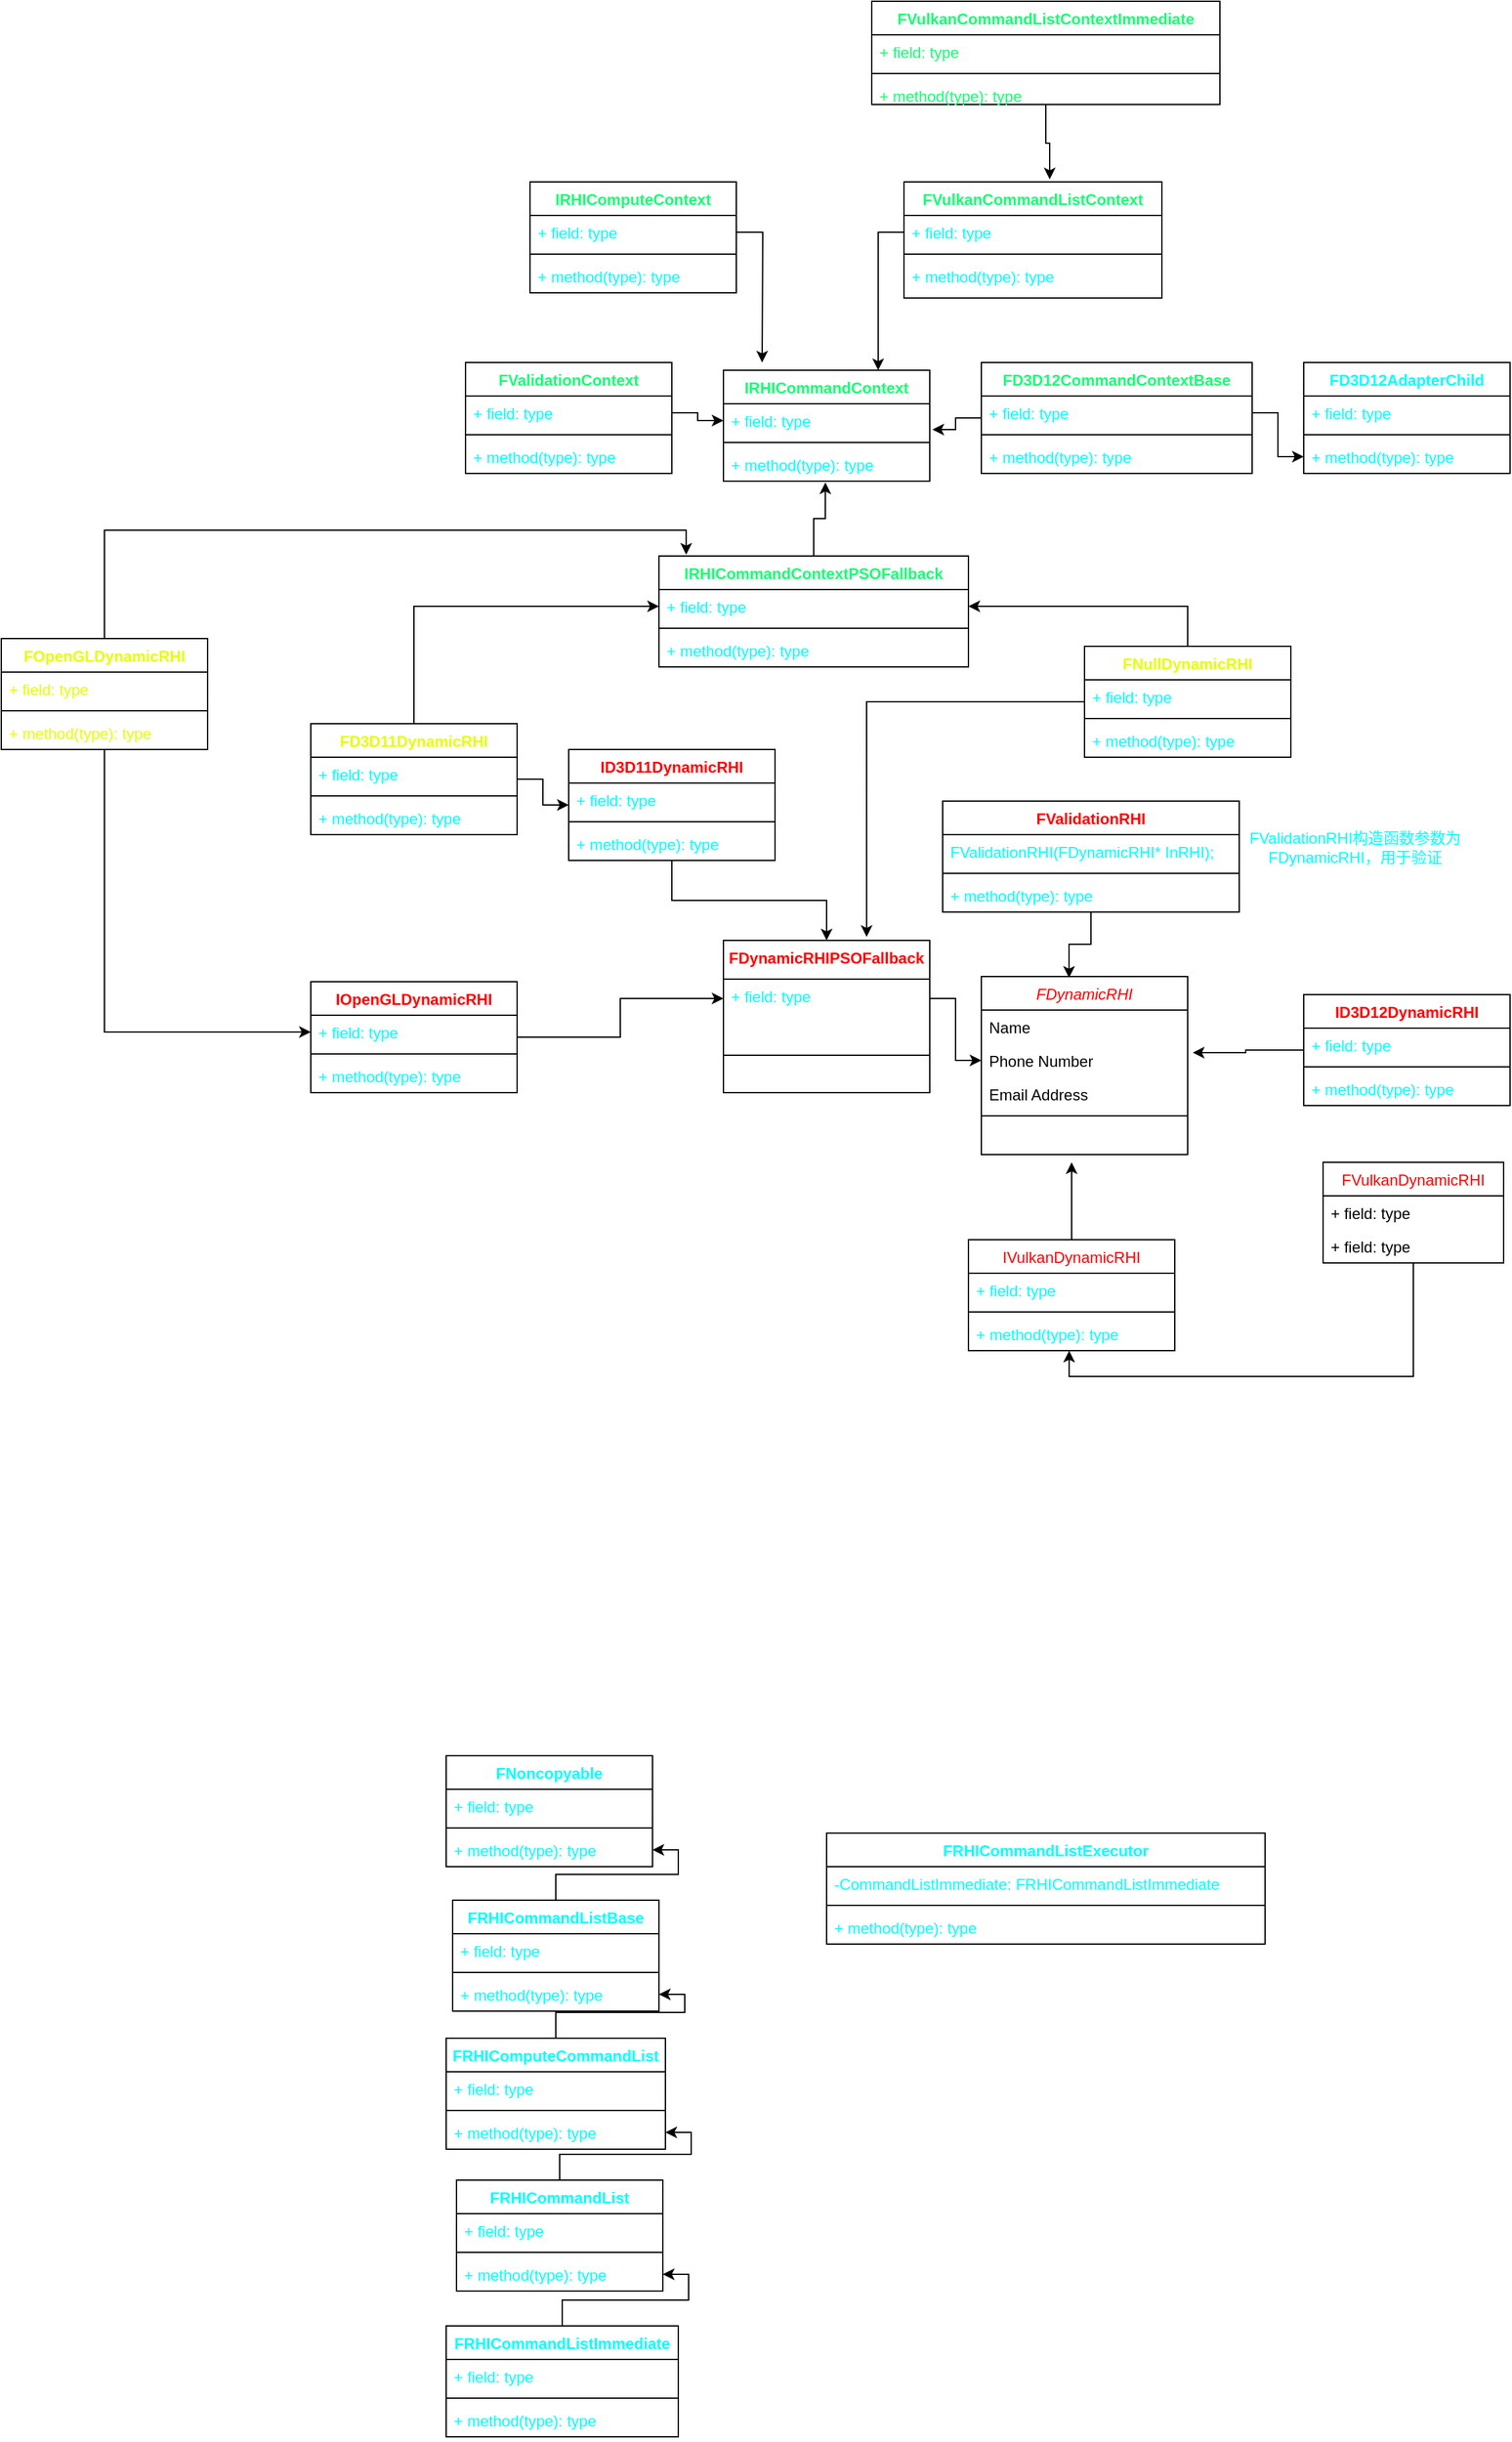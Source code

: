 <mxfile version="20.8.5" type="github">
  <diagram id="C5RBs43oDa-KdzZeNtuy" name="Page-1">
    <mxGraphModel dx="2449" dy="1891" grid="1" gridSize="10" guides="1" tooltips="1" connect="1" arrows="1" fold="1" page="0" pageScale="1" pageWidth="827" pageHeight="1169" math="0" shadow="0">
      <root>
        <mxCell id="WIyWlLk6GJQsqaUBKTNV-0" />
        <mxCell id="WIyWlLk6GJQsqaUBKTNV-1" parent="WIyWlLk6GJQsqaUBKTNV-0" />
        <mxCell id="zkfFHV4jXpPFQw0GAbJ--0" value="FDynamicRHI" style="swimlane;fontStyle=2;align=center;verticalAlign=top;childLayout=stackLayout;horizontal=1;startSize=26;horizontalStack=0;resizeParent=1;resizeLast=0;collapsible=1;marginBottom=0;rounded=0;shadow=0;strokeWidth=1;fontColor=#FF0000;" parent="WIyWlLk6GJQsqaUBKTNV-1" vertex="1">
          <mxGeometry x="500" y="16" width="160" height="138" as="geometry">
            <mxRectangle x="230" y="140" width="160" height="26" as="alternateBounds" />
          </mxGeometry>
        </mxCell>
        <mxCell id="zkfFHV4jXpPFQw0GAbJ--1" value="Name" style="text;align=left;verticalAlign=top;spacingLeft=4;spacingRight=4;overflow=hidden;rotatable=0;points=[[0,0.5],[1,0.5]];portConstraint=eastwest;" parent="zkfFHV4jXpPFQw0GAbJ--0" vertex="1">
          <mxGeometry y="26" width="160" height="26" as="geometry" />
        </mxCell>
        <mxCell id="zkfFHV4jXpPFQw0GAbJ--2" value="Phone Number" style="text;align=left;verticalAlign=top;spacingLeft=4;spacingRight=4;overflow=hidden;rotatable=0;points=[[0,0.5],[1,0.5]];portConstraint=eastwest;rounded=0;shadow=0;html=0;" parent="zkfFHV4jXpPFQw0GAbJ--0" vertex="1">
          <mxGeometry y="52" width="160" height="26" as="geometry" />
        </mxCell>
        <mxCell id="zkfFHV4jXpPFQw0GAbJ--3" value="Email Address" style="text;align=left;verticalAlign=top;spacingLeft=4;spacingRight=4;overflow=hidden;rotatable=0;points=[[0,0.5],[1,0.5]];portConstraint=eastwest;rounded=0;shadow=0;html=0;" parent="zkfFHV4jXpPFQw0GAbJ--0" vertex="1">
          <mxGeometry y="78" width="160" height="26" as="geometry" />
        </mxCell>
        <mxCell id="zkfFHV4jXpPFQw0GAbJ--4" value="" style="line;html=1;strokeWidth=1;align=left;verticalAlign=middle;spacingTop=-1;spacingLeft=3;spacingRight=3;rotatable=0;labelPosition=right;points=[];portConstraint=eastwest;" parent="zkfFHV4jXpPFQw0GAbJ--0" vertex="1">
          <mxGeometry y="104" width="160" height="8" as="geometry" />
        </mxCell>
        <mxCell id="9G_x_tOFYHVMLtaE8qk1-9" style="edgeStyle=orthogonalEdgeStyle;rounded=0;orthogonalLoop=1;jettySize=auto;html=1;fontColor=#00FFFF;" parent="WIyWlLk6GJQsqaUBKTNV-1" source="9G_x_tOFYHVMLtaE8qk1-5" edge="1">
          <mxGeometry relative="1" as="geometry">
            <mxPoint x="570" y="160" as="targetPoint" />
          </mxGeometry>
        </mxCell>
        <mxCell id="9G_x_tOFYHVMLtaE8qk1-5" value="IVulkanDynamicRHI" style="swimlane;fontStyle=0;align=center;verticalAlign=top;childLayout=stackLayout;horizontal=1;startSize=26;horizontalStack=0;resizeParent=1;resizeParentMax=0;resizeLast=0;collapsible=1;marginBottom=0;fontColor=#FF0000;" parent="WIyWlLk6GJQsqaUBKTNV-1" vertex="1">
          <mxGeometry x="490" y="220" width="160" height="86" as="geometry" />
        </mxCell>
        <mxCell id="9G_x_tOFYHVMLtaE8qk1-6" value="+ field: type" style="text;strokeColor=none;fillColor=none;align=left;verticalAlign=top;spacingLeft=4;spacingRight=4;overflow=hidden;rotatable=0;points=[[0,0.5],[1,0.5]];portConstraint=eastwest;fontColor=#00FFFF;" parent="9G_x_tOFYHVMLtaE8qk1-5" vertex="1">
          <mxGeometry y="26" width="160" height="26" as="geometry" />
        </mxCell>
        <mxCell id="9G_x_tOFYHVMLtaE8qk1-7" value="" style="line;strokeWidth=1;fillColor=none;align=left;verticalAlign=middle;spacingTop=-1;spacingLeft=3;spacingRight=3;rotatable=0;labelPosition=right;points=[];portConstraint=eastwest;strokeColor=inherit;fontColor=#00FFFF;" parent="9G_x_tOFYHVMLtaE8qk1-5" vertex="1">
          <mxGeometry y="52" width="160" height="8" as="geometry" />
        </mxCell>
        <mxCell id="9G_x_tOFYHVMLtaE8qk1-8" value="+ method(type): type" style="text;strokeColor=none;fillColor=none;align=left;verticalAlign=top;spacingLeft=4;spacingRight=4;overflow=hidden;rotatable=0;points=[[0,0.5],[1,0.5]];portConstraint=eastwest;fontColor=#00FFFF;" parent="9G_x_tOFYHVMLtaE8qk1-5" vertex="1">
          <mxGeometry y="60" width="160" height="26" as="geometry" />
        </mxCell>
        <mxCell id="ct4GilfMrJWq7pkuff7d-33" style="edgeStyle=orthogonalEdgeStyle;rounded=0;orthogonalLoop=1;jettySize=auto;html=1;entryX=1.025;entryY=0.269;entryDx=0;entryDy=0;entryPerimeter=0;fontColor=#00FFFF;" edge="1" parent="WIyWlLk6GJQsqaUBKTNV-1" source="9G_x_tOFYHVMLtaE8qk1-10" target="zkfFHV4jXpPFQw0GAbJ--2">
          <mxGeometry relative="1" as="geometry" />
        </mxCell>
        <mxCell id="9G_x_tOFYHVMLtaE8qk1-10" value="ID3D12DynamicRHI" style="swimlane;fontStyle=1;align=center;verticalAlign=top;childLayout=stackLayout;horizontal=1;startSize=26;horizontalStack=0;resizeParent=1;resizeParentMax=0;resizeLast=0;collapsible=1;marginBottom=0;fontColor=#FF0000;" parent="WIyWlLk6GJQsqaUBKTNV-1" vertex="1">
          <mxGeometry x="750" y="30" width="160" height="86" as="geometry" />
        </mxCell>
        <mxCell id="9G_x_tOFYHVMLtaE8qk1-11" value="+ field: type" style="text;strokeColor=none;fillColor=none;align=left;verticalAlign=top;spacingLeft=4;spacingRight=4;overflow=hidden;rotatable=0;points=[[0,0.5],[1,0.5]];portConstraint=eastwest;fontColor=#00FFFF;" parent="9G_x_tOFYHVMLtaE8qk1-10" vertex="1">
          <mxGeometry y="26" width="160" height="26" as="geometry" />
        </mxCell>
        <mxCell id="9G_x_tOFYHVMLtaE8qk1-12" value="" style="line;strokeWidth=1;fillColor=none;align=left;verticalAlign=middle;spacingTop=-1;spacingLeft=3;spacingRight=3;rotatable=0;labelPosition=right;points=[];portConstraint=eastwest;strokeColor=inherit;fontColor=#00FFFF;" parent="9G_x_tOFYHVMLtaE8qk1-10" vertex="1">
          <mxGeometry y="52" width="160" height="8" as="geometry" />
        </mxCell>
        <mxCell id="9G_x_tOFYHVMLtaE8qk1-13" value="+ method(type): type" style="text;strokeColor=none;fillColor=none;align=left;verticalAlign=top;spacingLeft=4;spacingRight=4;overflow=hidden;rotatable=0;points=[[0,0.5],[1,0.5]];portConstraint=eastwest;fontColor=#00FFFF;" parent="9G_x_tOFYHVMLtaE8qk1-10" vertex="1">
          <mxGeometry y="60" width="160" height="26" as="geometry" />
        </mxCell>
        <mxCell id="ct4GilfMrJWq7pkuff7d-32" style="edgeStyle=orthogonalEdgeStyle;rounded=0;orthogonalLoop=1;jettySize=auto;html=1;entryX=0.425;entryY=0.007;entryDx=0;entryDy=0;entryPerimeter=0;fontColor=#00FFFF;" edge="1" parent="WIyWlLk6GJQsqaUBKTNV-1" source="9G_x_tOFYHVMLtaE8qk1-15" target="zkfFHV4jXpPFQw0GAbJ--0">
          <mxGeometry relative="1" as="geometry" />
        </mxCell>
        <mxCell id="9G_x_tOFYHVMLtaE8qk1-15" value="FValidationRHI" style="swimlane;fontStyle=1;align=center;verticalAlign=top;childLayout=stackLayout;horizontal=1;startSize=26;horizontalStack=0;resizeParent=1;resizeParentMax=0;resizeLast=0;collapsible=1;marginBottom=0;fontColor=#FF0000;" parent="WIyWlLk6GJQsqaUBKTNV-1" vertex="1">
          <mxGeometry x="470" y="-120" width="230" height="86" as="geometry" />
        </mxCell>
        <mxCell id="9G_x_tOFYHVMLtaE8qk1-16" value="FValidationRHI(FDynamicRHI* InRHI);" style="text;strokeColor=none;fillColor=none;align=left;verticalAlign=top;spacingLeft=4;spacingRight=4;overflow=hidden;rotatable=0;points=[[0,0.5],[1,0.5]];portConstraint=eastwest;fontColor=#00FFFF;" parent="9G_x_tOFYHVMLtaE8qk1-15" vertex="1">
          <mxGeometry y="26" width="230" height="26" as="geometry" />
        </mxCell>
        <mxCell id="9G_x_tOFYHVMLtaE8qk1-17" value="" style="line;strokeWidth=1;fillColor=none;align=left;verticalAlign=middle;spacingTop=-1;spacingLeft=3;spacingRight=3;rotatable=0;labelPosition=right;points=[];portConstraint=eastwest;strokeColor=inherit;fontColor=#00FFFF;" parent="9G_x_tOFYHVMLtaE8qk1-15" vertex="1">
          <mxGeometry y="52" width="230" height="8" as="geometry" />
        </mxCell>
        <mxCell id="9G_x_tOFYHVMLtaE8qk1-18" value="+ method(type): type" style="text;strokeColor=none;fillColor=none;align=left;verticalAlign=top;spacingLeft=4;spacingRight=4;overflow=hidden;rotatable=0;points=[[0,0.5],[1,0.5]];portConstraint=eastwest;fontColor=#00FFFF;" parent="9G_x_tOFYHVMLtaE8qk1-15" vertex="1">
          <mxGeometry y="60" width="230" height="26" as="geometry" />
        </mxCell>
        <mxCell id="9G_x_tOFYHVMLtaE8qk1-21" value="FDynamicRHIPSOFallback&#xa;" style="swimlane;fontStyle=1;align=center;verticalAlign=top;childLayout=stackLayout;horizontal=1;startSize=30;horizontalStack=0;resizeParent=1;resizeParentMax=0;resizeLast=0;collapsible=1;marginBottom=0;fontColor=#FF0000;" parent="WIyWlLk6GJQsqaUBKTNV-1" vertex="1">
          <mxGeometry x="300" y="-12" width="160" height="118" as="geometry" />
        </mxCell>
        <mxCell id="9G_x_tOFYHVMLtaE8qk1-22" value="+ field: type" style="text;strokeColor=none;fillColor=none;align=left;verticalAlign=top;spacingLeft=4;spacingRight=4;overflow=hidden;rotatable=0;points=[[0,0.5],[1,0.5]];portConstraint=eastwest;fontColor=#00FFFF;" parent="9G_x_tOFYHVMLtaE8qk1-21" vertex="1">
          <mxGeometry y="30" width="160" height="30" as="geometry" />
        </mxCell>
        <mxCell id="9G_x_tOFYHVMLtaE8qk1-23" value="" style="line;strokeWidth=1;fillColor=none;align=left;verticalAlign=middle;spacingTop=-1;spacingLeft=3;spacingRight=3;rotatable=0;labelPosition=right;points=[];portConstraint=eastwest;strokeColor=inherit;fontColor=#00FFFF;" parent="9G_x_tOFYHVMLtaE8qk1-21" vertex="1">
          <mxGeometry y="60" width="160" height="58" as="geometry" />
        </mxCell>
        <mxCell id="ct4GilfMrJWq7pkuff7d-14" style="edgeStyle=orthogonalEdgeStyle;rounded=0;orthogonalLoop=1;jettySize=auto;html=1;entryX=0.488;entryY=1;entryDx=0;entryDy=0;entryPerimeter=0;fontColor=#00FFFF;" edge="1" parent="WIyWlLk6GJQsqaUBKTNV-1" source="ct4GilfMrJWq7pkuff7d-1" target="9G_x_tOFYHVMLtaE8qk1-8">
          <mxGeometry relative="1" as="geometry" />
        </mxCell>
        <mxCell id="ct4GilfMrJWq7pkuff7d-1" value="FVulkanDynamicRHI" style="swimlane;fontStyle=0;childLayout=stackLayout;horizontal=1;startSize=26;fillColor=none;horizontalStack=0;resizeParent=1;resizeParentMax=0;resizeLast=0;collapsible=1;marginBottom=0;fontColor=#FF0000;" vertex="1" parent="WIyWlLk6GJQsqaUBKTNV-1">
          <mxGeometry x="765" y="160" width="140" height="78" as="geometry" />
        </mxCell>
        <mxCell id="ct4GilfMrJWq7pkuff7d-2" value="+ field: type" style="text;strokeColor=none;fillColor=none;align=left;verticalAlign=top;spacingLeft=4;spacingRight=4;overflow=hidden;rotatable=0;points=[[0,0.5],[1,0.5]];portConstraint=eastwest;" vertex="1" parent="ct4GilfMrJWq7pkuff7d-1">
          <mxGeometry y="26" width="140" height="26" as="geometry" />
        </mxCell>
        <mxCell id="ct4GilfMrJWq7pkuff7d-4" value="+ field: type" style="text;strokeColor=none;fillColor=none;align=left;verticalAlign=top;spacingLeft=4;spacingRight=4;overflow=hidden;rotatable=0;points=[[0,0.5],[1,0.5]];portConstraint=eastwest;" vertex="1" parent="ct4GilfMrJWq7pkuff7d-1">
          <mxGeometry y="52" width="140" height="26" as="geometry" />
        </mxCell>
        <mxCell id="ct4GilfMrJWq7pkuff7d-19" style="edgeStyle=orthogonalEdgeStyle;rounded=0;orthogonalLoop=1;jettySize=auto;html=1;fontColor=#00FFFF;entryX=0;entryY=0.5;entryDx=0;entryDy=0;" edge="1" parent="WIyWlLk6GJQsqaUBKTNV-1" source="ct4GilfMrJWq7pkuff7d-15" target="9G_x_tOFYHVMLtaE8qk1-22">
          <mxGeometry relative="1" as="geometry" />
        </mxCell>
        <mxCell id="ct4GilfMrJWq7pkuff7d-15" value="IOpenGLDynamicRHI" style="swimlane;fontStyle=1;align=center;verticalAlign=top;childLayout=stackLayout;horizontal=1;startSize=26;horizontalStack=0;resizeParent=1;resizeParentMax=0;resizeLast=0;collapsible=1;marginBottom=0;fontColor=#FF0000;" vertex="1" parent="WIyWlLk6GJQsqaUBKTNV-1">
          <mxGeometry x="-20" y="20" width="160" height="86" as="geometry" />
        </mxCell>
        <mxCell id="ct4GilfMrJWq7pkuff7d-16" value="+ field: type" style="text;strokeColor=none;fillColor=none;align=left;verticalAlign=top;spacingLeft=4;spacingRight=4;overflow=hidden;rotatable=0;points=[[0,0.5],[1,0.5]];portConstraint=eastwest;fontColor=#00FFFF;" vertex="1" parent="ct4GilfMrJWq7pkuff7d-15">
          <mxGeometry y="26" width="160" height="26" as="geometry" />
        </mxCell>
        <mxCell id="ct4GilfMrJWq7pkuff7d-17" value="" style="line;strokeWidth=1;fillColor=none;align=left;verticalAlign=middle;spacingTop=-1;spacingLeft=3;spacingRight=3;rotatable=0;labelPosition=right;points=[];portConstraint=eastwest;strokeColor=inherit;fontColor=#00FFFF;" vertex="1" parent="ct4GilfMrJWq7pkuff7d-15">
          <mxGeometry y="52" width="160" height="8" as="geometry" />
        </mxCell>
        <mxCell id="ct4GilfMrJWq7pkuff7d-18" value="+ method(type): type" style="text;strokeColor=none;fillColor=none;align=left;verticalAlign=top;spacingLeft=4;spacingRight=4;overflow=hidden;rotatable=0;points=[[0,0.5],[1,0.5]];portConstraint=eastwest;fontColor=#00FFFF;" vertex="1" parent="ct4GilfMrJWq7pkuff7d-15">
          <mxGeometry y="60" width="160" height="26" as="geometry" />
        </mxCell>
        <mxCell id="ct4GilfMrJWq7pkuff7d-20" style="edgeStyle=orthogonalEdgeStyle;rounded=0;orthogonalLoop=1;jettySize=auto;html=1;entryX=0;entryY=0.5;entryDx=0;entryDy=0;fontColor=#00FFFF;" edge="1" parent="WIyWlLk6GJQsqaUBKTNV-1" source="9G_x_tOFYHVMLtaE8qk1-22" target="zkfFHV4jXpPFQw0GAbJ--2">
          <mxGeometry relative="1" as="geometry" />
        </mxCell>
        <mxCell id="ct4GilfMrJWq7pkuff7d-25" style="edgeStyle=orthogonalEdgeStyle;rounded=0;orthogonalLoop=1;jettySize=auto;html=1;entryX=0.5;entryY=0;entryDx=0;entryDy=0;fontColor=#00FFFF;" edge="1" parent="WIyWlLk6GJQsqaUBKTNV-1" source="ct4GilfMrJWq7pkuff7d-21" target="9G_x_tOFYHVMLtaE8qk1-21">
          <mxGeometry relative="1" as="geometry" />
        </mxCell>
        <mxCell id="ct4GilfMrJWq7pkuff7d-21" value="ID3D11DynamicRHI" style="swimlane;fontStyle=1;align=center;verticalAlign=top;childLayout=stackLayout;horizontal=1;startSize=26;horizontalStack=0;resizeParent=1;resizeParentMax=0;resizeLast=0;collapsible=1;marginBottom=0;fontColor=#FF0000;" vertex="1" parent="WIyWlLk6GJQsqaUBKTNV-1">
          <mxGeometry x="180" y="-160" width="160" height="86" as="geometry" />
        </mxCell>
        <mxCell id="ct4GilfMrJWq7pkuff7d-22" value="+ field: type" style="text;strokeColor=none;fillColor=none;align=left;verticalAlign=top;spacingLeft=4;spacingRight=4;overflow=hidden;rotatable=0;points=[[0,0.5],[1,0.5]];portConstraint=eastwest;fontColor=#00FFFF;" vertex="1" parent="ct4GilfMrJWq7pkuff7d-21">
          <mxGeometry y="26" width="160" height="26" as="geometry" />
        </mxCell>
        <mxCell id="ct4GilfMrJWq7pkuff7d-23" value="" style="line;strokeWidth=1;fillColor=none;align=left;verticalAlign=middle;spacingTop=-1;spacingLeft=3;spacingRight=3;rotatable=0;labelPosition=right;points=[];portConstraint=eastwest;strokeColor=inherit;fontColor=#00FFFF;" vertex="1" parent="ct4GilfMrJWq7pkuff7d-21">
          <mxGeometry y="52" width="160" height="8" as="geometry" />
        </mxCell>
        <mxCell id="ct4GilfMrJWq7pkuff7d-24" value="+ method(type): type" style="text;strokeColor=none;fillColor=none;align=left;verticalAlign=top;spacingLeft=4;spacingRight=4;overflow=hidden;rotatable=0;points=[[0,0.5],[1,0.5]];portConstraint=eastwest;fontColor=#00FFFF;" vertex="1" parent="ct4GilfMrJWq7pkuff7d-21">
          <mxGeometry y="60" width="160" height="26" as="geometry" />
        </mxCell>
        <mxCell id="ct4GilfMrJWq7pkuff7d-27" value="FValidationRHI构造函数参数为FDynamicRHI，用于验证" style="text;html=1;strokeColor=none;fillColor=none;align=center;verticalAlign=middle;whiteSpace=wrap;rounded=0;fontColor=#00FFFF;" vertex="1" parent="WIyWlLk6GJQsqaUBKTNV-1">
          <mxGeometry x="690" y="-134" width="200" height="100" as="geometry" />
        </mxCell>
        <mxCell id="ct4GilfMrJWq7pkuff7d-28" value="FRHICommandListExecutor" style="swimlane;fontStyle=1;align=center;verticalAlign=top;childLayout=stackLayout;horizontal=1;startSize=26;horizontalStack=0;resizeParent=1;resizeParentMax=0;resizeLast=0;collapsible=1;marginBottom=0;fontColor=#00FFFF;" vertex="1" parent="WIyWlLk6GJQsqaUBKTNV-1">
          <mxGeometry x="380" y="680" width="340" height="86" as="geometry" />
        </mxCell>
        <mxCell id="ct4GilfMrJWq7pkuff7d-29" value="-CommandListImmediate: FRHICommandListImmediate" style="text;strokeColor=none;fillColor=none;align=left;verticalAlign=top;spacingLeft=4;spacingRight=4;overflow=hidden;rotatable=0;points=[[0,0.5],[1,0.5]];portConstraint=eastwest;fontColor=#00FFFF;" vertex="1" parent="ct4GilfMrJWq7pkuff7d-28">
          <mxGeometry y="26" width="340" height="26" as="geometry" />
        </mxCell>
        <mxCell id="ct4GilfMrJWq7pkuff7d-30" value="" style="line;strokeWidth=1;fillColor=none;align=left;verticalAlign=middle;spacingTop=-1;spacingLeft=3;spacingRight=3;rotatable=0;labelPosition=right;points=[];portConstraint=eastwest;strokeColor=inherit;fontColor=#00FFFF;" vertex="1" parent="ct4GilfMrJWq7pkuff7d-28">
          <mxGeometry y="52" width="340" height="8" as="geometry" />
        </mxCell>
        <mxCell id="ct4GilfMrJWq7pkuff7d-31" value="+ method(type): type" style="text;strokeColor=none;fillColor=none;align=left;verticalAlign=top;spacingLeft=4;spacingRight=4;overflow=hidden;rotatable=0;points=[[0,0.5],[1,0.5]];portConstraint=eastwest;fontColor=#00FFFF;" vertex="1" parent="ct4GilfMrJWq7pkuff7d-28">
          <mxGeometry y="60" width="340" height="26" as="geometry" />
        </mxCell>
        <mxCell id="ct4GilfMrJWq7pkuff7d-163" value="" style="edgeStyle=orthogonalEdgeStyle;rounded=0;orthogonalLoop=1;jettySize=auto;html=1;fontColor=#FF0000;" edge="1" parent="WIyWlLk6GJQsqaUBKTNV-1" source="ct4GilfMrJWq7pkuff7d-34" target="ct4GilfMrJWq7pkuff7d-41">
          <mxGeometry relative="1" as="geometry" />
        </mxCell>
        <mxCell id="ct4GilfMrJWq7pkuff7d-34" value="FRHICommandListImmediate" style="swimlane;fontStyle=1;align=center;verticalAlign=top;childLayout=stackLayout;horizontal=1;startSize=26;horizontalStack=0;resizeParent=1;resizeParentMax=0;resizeLast=0;collapsible=1;marginBottom=0;fontColor=#00FFFF;" vertex="1" parent="WIyWlLk6GJQsqaUBKTNV-1">
          <mxGeometry x="85" y="1062" width="180" height="86" as="geometry" />
        </mxCell>
        <mxCell id="ct4GilfMrJWq7pkuff7d-35" value="+ field: type" style="text;strokeColor=none;fillColor=none;align=left;verticalAlign=top;spacingLeft=4;spacingRight=4;overflow=hidden;rotatable=0;points=[[0,0.5],[1,0.5]];portConstraint=eastwest;fontColor=#00FFFF;" vertex="1" parent="ct4GilfMrJWq7pkuff7d-34">
          <mxGeometry y="26" width="180" height="26" as="geometry" />
        </mxCell>
        <mxCell id="ct4GilfMrJWq7pkuff7d-36" value="" style="line;strokeWidth=1;fillColor=none;align=left;verticalAlign=middle;spacingTop=-1;spacingLeft=3;spacingRight=3;rotatable=0;labelPosition=right;points=[];portConstraint=eastwest;strokeColor=inherit;fontColor=#00FFFF;" vertex="1" parent="ct4GilfMrJWq7pkuff7d-34">
          <mxGeometry y="52" width="180" height="8" as="geometry" />
        </mxCell>
        <mxCell id="ct4GilfMrJWq7pkuff7d-37" value="+ method(type): type" style="text;strokeColor=none;fillColor=none;align=left;verticalAlign=top;spacingLeft=4;spacingRight=4;overflow=hidden;rotatable=0;points=[[0,0.5],[1,0.5]];portConstraint=eastwest;fontColor=#00FFFF;" vertex="1" parent="ct4GilfMrJWq7pkuff7d-34">
          <mxGeometry y="60" width="180" height="26" as="geometry" />
        </mxCell>
        <mxCell id="ct4GilfMrJWq7pkuff7d-159" value="" style="edgeStyle=orthogonalEdgeStyle;rounded=0;orthogonalLoop=1;jettySize=auto;html=1;fontColor=#FF0000;" edge="1" parent="WIyWlLk6GJQsqaUBKTNV-1" source="ct4GilfMrJWq7pkuff7d-38" target="ct4GilfMrJWq7pkuff7d-45">
          <mxGeometry relative="1" as="geometry" />
        </mxCell>
        <mxCell id="ct4GilfMrJWq7pkuff7d-38" value="FRHICommandList" style="swimlane;fontStyle=1;align=center;verticalAlign=top;childLayout=stackLayout;horizontal=1;startSize=26;horizontalStack=0;resizeParent=1;resizeParentMax=0;resizeLast=0;collapsible=1;marginBottom=0;fontColor=#00FFFF;" vertex="1" parent="WIyWlLk6GJQsqaUBKTNV-1">
          <mxGeometry x="93" y="949" width="160" height="86" as="geometry" />
        </mxCell>
        <mxCell id="ct4GilfMrJWq7pkuff7d-39" value="+ field: type" style="text;strokeColor=none;fillColor=none;align=left;verticalAlign=top;spacingLeft=4;spacingRight=4;overflow=hidden;rotatable=0;points=[[0,0.5],[1,0.5]];portConstraint=eastwest;fontColor=#00FFFF;" vertex="1" parent="ct4GilfMrJWq7pkuff7d-38">
          <mxGeometry y="26" width="160" height="26" as="geometry" />
        </mxCell>
        <mxCell id="ct4GilfMrJWq7pkuff7d-40" value="" style="line;strokeWidth=1;fillColor=none;align=left;verticalAlign=middle;spacingTop=-1;spacingLeft=3;spacingRight=3;rotatable=0;labelPosition=right;points=[];portConstraint=eastwest;strokeColor=inherit;fontColor=#00FFFF;" vertex="1" parent="ct4GilfMrJWq7pkuff7d-38">
          <mxGeometry y="52" width="160" height="8" as="geometry" />
        </mxCell>
        <mxCell id="ct4GilfMrJWq7pkuff7d-41" value="+ method(type): type" style="text;strokeColor=none;fillColor=none;align=left;verticalAlign=top;spacingLeft=4;spacingRight=4;overflow=hidden;rotatable=0;points=[[0,0.5],[1,0.5]];portConstraint=eastwest;fontColor=#00FFFF;" vertex="1" parent="ct4GilfMrJWq7pkuff7d-38">
          <mxGeometry y="60" width="160" height="26" as="geometry" />
        </mxCell>
        <mxCell id="ct4GilfMrJWq7pkuff7d-160" value="" style="edgeStyle=orthogonalEdgeStyle;rounded=0;orthogonalLoop=1;jettySize=auto;html=1;fontColor=#FF0000;" edge="1" parent="WIyWlLk6GJQsqaUBKTNV-1" source="ct4GilfMrJWq7pkuff7d-42" target="ct4GilfMrJWq7pkuff7d-49">
          <mxGeometry relative="1" as="geometry" />
        </mxCell>
        <mxCell id="ct4GilfMrJWq7pkuff7d-42" value="FRHIComputeCommandList" style="swimlane;fontStyle=1;align=center;verticalAlign=top;childLayout=stackLayout;horizontal=1;startSize=26;horizontalStack=0;resizeParent=1;resizeParentMax=0;resizeLast=0;collapsible=1;marginBottom=0;fontColor=#00FFFF;" vertex="1" parent="WIyWlLk6GJQsqaUBKTNV-1">
          <mxGeometry x="85" y="839" width="170" height="86" as="geometry" />
        </mxCell>
        <mxCell id="ct4GilfMrJWq7pkuff7d-43" value="+ field: type" style="text;strokeColor=none;fillColor=none;align=left;verticalAlign=top;spacingLeft=4;spacingRight=4;overflow=hidden;rotatable=0;points=[[0,0.5],[1,0.5]];portConstraint=eastwest;fontColor=#00FFFF;" vertex="1" parent="ct4GilfMrJWq7pkuff7d-42">
          <mxGeometry y="26" width="170" height="26" as="geometry" />
        </mxCell>
        <mxCell id="ct4GilfMrJWq7pkuff7d-44" value="" style="line;strokeWidth=1;fillColor=none;align=left;verticalAlign=middle;spacingTop=-1;spacingLeft=3;spacingRight=3;rotatable=0;labelPosition=right;points=[];portConstraint=eastwest;strokeColor=inherit;fontColor=#00FFFF;" vertex="1" parent="ct4GilfMrJWq7pkuff7d-42">
          <mxGeometry y="52" width="170" height="8" as="geometry" />
        </mxCell>
        <mxCell id="ct4GilfMrJWq7pkuff7d-45" value="+ method(type): type" style="text;strokeColor=none;fillColor=none;align=left;verticalAlign=top;spacingLeft=4;spacingRight=4;overflow=hidden;rotatable=0;points=[[0,0.5],[1,0.5]];portConstraint=eastwest;fontColor=#00FFFF;" vertex="1" parent="ct4GilfMrJWq7pkuff7d-42">
          <mxGeometry y="60" width="170" height="26" as="geometry" />
        </mxCell>
        <mxCell id="ct4GilfMrJWq7pkuff7d-161" value="" style="edgeStyle=orthogonalEdgeStyle;rounded=0;orthogonalLoop=1;jettySize=auto;html=1;fontColor=#FF0000;" edge="1" parent="WIyWlLk6GJQsqaUBKTNV-1" source="ct4GilfMrJWq7pkuff7d-46" target="ct4GilfMrJWq7pkuff7d-53">
          <mxGeometry relative="1" as="geometry" />
        </mxCell>
        <mxCell id="ct4GilfMrJWq7pkuff7d-46" value="FRHICommandListBase" style="swimlane;fontStyle=1;align=center;verticalAlign=top;childLayout=stackLayout;horizontal=1;startSize=26;horizontalStack=0;resizeParent=1;resizeParentMax=0;resizeLast=0;collapsible=1;marginBottom=0;fontColor=#00FFFF;" vertex="1" parent="WIyWlLk6GJQsqaUBKTNV-1">
          <mxGeometry x="90" y="732" width="160" height="86" as="geometry" />
        </mxCell>
        <mxCell id="ct4GilfMrJWq7pkuff7d-47" value="+ field: type" style="text;strokeColor=none;fillColor=none;align=left;verticalAlign=top;spacingLeft=4;spacingRight=4;overflow=hidden;rotatable=0;points=[[0,0.5],[1,0.5]];portConstraint=eastwest;fontColor=#00FFFF;" vertex="1" parent="ct4GilfMrJWq7pkuff7d-46">
          <mxGeometry y="26" width="160" height="26" as="geometry" />
        </mxCell>
        <mxCell id="ct4GilfMrJWq7pkuff7d-48" value="" style="line;strokeWidth=1;fillColor=none;align=left;verticalAlign=middle;spacingTop=-1;spacingLeft=3;spacingRight=3;rotatable=0;labelPosition=right;points=[];portConstraint=eastwest;strokeColor=inherit;fontColor=#00FFFF;" vertex="1" parent="ct4GilfMrJWq7pkuff7d-46">
          <mxGeometry y="52" width="160" height="8" as="geometry" />
        </mxCell>
        <mxCell id="ct4GilfMrJWq7pkuff7d-49" value="+ method(type): type" style="text;strokeColor=none;fillColor=none;align=left;verticalAlign=top;spacingLeft=4;spacingRight=4;overflow=hidden;rotatable=0;points=[[0,0.5],[1,0.5]];portConstraint=eastwest;fontColor=#00FFFF;" vertex="1" parent="ct4GilfMrJWq7pkuff7d-46">
          <mxGeometry y="60" width="160" height="26" as="geometry" />
        </mxCell>
        <mxCell id="ct4GilfMrJWq7pkuff7d-50" value="FNoncopyable" style="swimlane;fontStyle=1;align=center;verticalAlign=top;childLayout=stackLayout;horizontal=1;startSize=26;horizontalStack=0;resizeParent=1;resizeParentMax=0;resizeLast=0;collapsible=1;marginBottom=0;fontColor=#00FFFF;" vertex="1" parent="WIyWlLk6GJQsqaUBKTNV-1">
          <mxGeometry x="85" y="620" width="160" height="86" as="geometry" />
        </mxCell>
        <mxCell id="ct4GilfMrJWq7pkuff7d-51" value="+ field: type" style="text;strokeColor=none;fillColor=none;align=left;verticalAlign=top;spacingLeft=4;spacingRight=4;overflow=hidden;rotatable=0;points=[[0,0.5],[1,0.5]];portConstraint=eastwest;fontColor=#00FFFF;" vertex="1" parent="ct4GilfMrJWq7pkuff7d-50">
          <mxGeometry y="26" width="160" height="26" as="geometry" />
        </mxCell>
        <mxCell id="ct4GilfMrJWq7pkuff7d-52" value="" style="line;strokeWidth=1;fillColor=none;align=left;verticalAlign=middle;spacingTop=-1;spacingLeft=3;spacingRight=3;rotatable=0;labelPosition=right;points=[];portConstraint=eastwest;strokeColor=inherit;fontColor=#00FFFF;" vertex="1" parent="ct4GilfMrJWq7pkuff7d-50">
          <mxGeometry y="52" width="160" height="8" as="geometry" />
        </mxCell>
        <mxCell id="ct4GilfMrJWq7pkuff7d-53" value="+ method(type): type" style="text;strokeColor=none;fillColor=none;align=left;verticalAlign=top;spacingLeft=4;spacingRight=4;overflow=hidden;rotatable=0;points=[[0,0.5],[1,0.5]];portConstraint=eastwest;fontColor=#00FFFF;" vertex="1" parent="ct4GilfMrJWq7pkuff7d-50">
          <mxGeometry y="60" width="160" height="26" as="geometry" />
        </mxCell>
        <mxCell id="ct4GilfMrJWq7pkuff7d-137" style="edgeStyle=orthogonalEdgeStyle;rounded=0;orthogonalLoop=1;jettySize=auto;html=1;fontColor=#00FFFF;" edge="1" parent="WIyWlLk6GJQsqaUBKTNV-1" source="ct4GilfMrJWq7pkuff7d-99" target="ct4GilfMrJWq7pkuff7d-21">
          <mxGeometry relative="1" as="geometry" />
        </mxCell>
        <mxCell id="ct4GilfMrJWq7pkuff7d-138" style="edgeStyle=orthogonalEdgeStyle;rounded=0;orthogonalLoop=1;jettySize=auto;html=1;entryX=0;entryY=0.5;entryDx=0;entryDy=0;fontColor=#00FFFF;" edge="1" parent="WIyWlLk6GJQsqaUBKTNV-1" source="ct4GilfMrJWq7pkuff7d-99" target="ct4GilfMrJWq7pkuff7d-118">
          <mxGeometry relative="1" as="geometry" />
        </mxCell>
        <mxCell id="ct4GilfMrJWq7pkuff7d-99" value="FD3D11DynamicRHI" style="swimlane;fontStyle=1;align=center;verticalAlign=top;childLayout=stackLayout;horizontal=1;startSize=26;horizontalStack=0;resizeParent=1;resizeParentMax=0;resizeLast=0;collapsible=1;marginBottom=0;fontColor=#E5FF00;" vertex="1" parent="WIyWlLk6GJQsqaUBKTNV-1">
          <mxGeometry x="-20" y="-180" width="160" height="86" as="geometry" />
        </mxCell>
        <mxCell id="ct4GilfMrJWq7pkuff7d-100" value="+ field: type" style="text;strokeColor=none;fillColor=none;align=left;verticalAlign=top;spacingLeft=4;spacingRight=4;overflow=hidden;rotatable=0;points=[[0,0.5],[1,0.5]];portConstraint=eastwest;fontColor=#00FFFF;" vertex="1" parent="ct4GilfMrJWq7pkuff7d-99">
          <mxGeometry y="26" width="160" height="26" as="geometry" />
        </mxCell>
        <mxCell id="ct4GilfMrJWq7pkuff7d-101" value="" style="line;strokeWidth=1;fillColor=none;align=left;verticalAlign=middle;spacingTop=-1;spacingLeft=3;spacingRight=3;rotatable=0;labelPosition=right;points=[];portConstraint=eastwest;strokeColor=inherit;fontColor=#00FFFF;" vertex="1" parent="ct4GilfMrJWq7pkuff7d-99">
          <mxGeometry y="52" width="160" height="8" as="geometry" />
        </mxCell>
        <mxCell id="ct4GilfMrJWq7pkuff7d-102" value="+ method(type): type" style="text;strokeColor=none;fillColor=none;align=left;verticalAlign=top;spacingLeft=4;spacingRight=4;overflow=hidden;rotatable=0;points=[[0,0.5],[1,0.5]];portConstraint=eastwest;fontColor=#00FFFF;" vertex="1" parent="ct4GilfMrJWq7pkuff7d-99">
          <mxGeometry y="60" width="160" height="26" as="geometry" />
        </mxCell>
        <mxCell id="ct4GilfMrJWq7pkuff7d-103" value="IRHIComputeContext" style="swimlane;fontStyle=1;align=center;verticalAlign=top;childLayout=stackLayout;horizontal=1;startSize=26;horizontalStack=0;resizeParent=1;resizeParentMax=0;resizeLast=0;collapsible=1;marginBottom=0;fontColor=#14FF72;" vertex="1" parent="WIyWlLk6GJQsqaUBKTNV-1">
          <mxGeometry x="150" y="-600" width="160" height="86" as="geometry" />
        </mxCell>
        <mxCell id="ct4GilfMrJWq7pkuff7d-104" value="+ field: type" style="text;strokeColor=none;fillColor=none;align=left;verticalAlign=top;spacingLeft=4;spacingRight=4;overflow=hidden;rotatable=0;points=[[0,0.5],[1,0.5]];portConstraint=eastwest;fontColor=#00FFFF;" vertex="1" parent="ct4GilfMrJWq7pkuff7d-103">
          <mxGeometry y="26" width="160" height="26" as="geometry" />
        </mxCell>
        <mxCell id="ct4GilfMrJWq7pkuff7d-105" value="" style="line;strokeWidth=1;fillColor=none;align=left;verticalAlign=middle;spacingTop=-1;spacingLeft=3;spacingRight=3;rotatable=0;labelPosition=right;points=[];portConstraint=eastwest;strokeColor=inherit;fontColor=#00FFFF;" vertex="1" parent="ct4GilfMrJWq7pkuff7d-103">
          <mxGeometry y="52" width="160" height="8" as="geometry" />
        </mxCell>
        <mxCell id="ct4GilfMrJWq7pkuff7d-106" value="+ method(type): type" style="text;strokeColor=none;fillColor=none;align=left;verticalAlign=top;spacingLeft=4;spacingRight=4;overflow=hidden;rotatable=0;points=[[0,0.5],[1,0.5]];portConstraint=eastwest;fontColor=#00FFFF;" vertex="1" parent="ct4GilfMrJWq7pkuff7d-103">
          <mxGeometry y="60" width="160" height="26" as="geometry" />
        </mxCell>
        <mxCell id="ct4GilfMrJWq7pkuff7d-107" value="IRHICommandContext" style="swimlane;fontStyle=1;align=center;verticalAlign=top;childLayout=stackLayout;horizontal=1;startSize=26;horizontalStack=0;resizeParent=1;resizeParentMax=0;resizeLast=0;collapsible=1;marginBottom=0;fontColor=#14FF72;" vertex="1" parent="WIyWlLk6GJQsqaUBKTNV-1">
          <mxGeometry x="300" y="-454" width="160" height="86" as="geometry" />
        </mxCell>
        <mxCell id="ct4GilfMrJWq7pkuff7d-108" value="+ field: type" style="text;strokeColor=none;fillColor=none;align=left;verticalAlign=top;spacingLeft=4;spacingRight=4;overflow=hidden;rotatable=0;points=[[0,0.5],[1,0.5]];portConstraint=eastwest;fontColor=#00FFFF;" vertex="1" parent="ct4GilfMrJWq7pkuff7d-107">
          <mxGeometry y="26" width="160" height="26" as="geometry" />
        </mxCell>
        <mxCell id="ct4GilfMrJWq7pkuff7d-109" value="" style="line;strokeWidth=1;fillColor=none;align=left;verticalAlign=middle;spacingTop=-1;spacingLeft=3;spacingRight=3;rotatable=0;labelPosition=right;points=[];portConstraint=eastwest;strokeColor=inherit;fontColor=#00FFFF;" vertex="1" parent="ct4GilfMrJWq7pkuff7d-107">
          <mxGeometry y="52" width="160" height="8" as="geometry" />
        </mxCell>
        <mxCell id="ct4GilfMrJWq7pkuff7d-110" value="+ method(type): type" style="text;strokeColor=none;fillColor=none;align=left;verticalAlign=top;spacingLeft=4;spacingRight=4;overflow=hidden;rotatable=0;points=[[0,0.5],[1,0.5]];portConstraint=eastwest;fontColor=#00FFFF;" vertex="1" parent="ct4GilfMrJWq7pkuff7d-107">
          <mxGeometry y="60" width="160" height="26" as="geometry" />
        </mxCell>
        <mxCell id="ct4GilfMrJWq7pkuff7d-111" style="edgeStyle=orthogonalEdgeStyle;rounded=0;orthogonalLoop=1;jettySize=auto;html=1;entryX=1.013;entryY=0.769;entryDx=0;entryDy=0;entryPerimeter=0;fontColor=#00FFFF;" edge="1" parent="WIyWlLk6GJQsqaUBKTNV-1" source="ct4GilfMrJWq7pkuff7d-112" target="ct4GilfMrJWq7pkuff7d-108">
          <mxGeometry relative="1" as="geometry" />
        </mxCell>
        <mxCell id="ct4GilfMrJWq7pkuff7d-112" value="FD3D12CommandContextBase" style="swimlane;fontStyle=1;align=center;verticalAlign=top;childLayout=stackLayout;horizontal=1;startSize=26;horizontalStack=0;resizeParent=1;resizeParentMax=0;resizeLast=0;collapsible=1;marginBottom=0;fontColor=#14FF72;" vertex="1" parent="WIyWlLk6GJQsqaUBKTNV-1">
          <mxGeometry x="500" y="-460" width="210" height="86" as="geometry" />
        </mxCell>
        <mxCell id="ct4GilfMrJWq7pkuff7d-113" value="+ field: type" style="text;strokeColor=none;fillColor=none;align=left;verticalAlign=top;spacingLeft=4;spacingRight=4;overflow=hidden;rotatable=0;points=[[0,0.5],[1,0.5]];portConstraint=eastwest;fontColor=#00FFFF;" vertex="1" parent="ct4GilfMrJWq7pkuff7d-112">
          <mxGeometry y="26" width="210" height="26" as="geometry" />
        </mxCell>
        <mxCell id="ct4GilfMrJWq7pkuff7d-114" value="" style="line;strokeWidth=1;fillColor=none;align=left;verticalAlign=middle;spacingTop=-1;spacingLeft=3;spacingRight=3;rotatable=0;labelPosition=right;points=[];portConstraint=eastwest;strokeColor=inherit;fontColor=#00FFFF;" vertex="1" parent="ct4GilfMrJWq7pkuff7d-112">
          <mxGeometry y="52" width="210" height="8" as="geometry" />
        </mxCell>
        <mxCell id="ct4GilfMrJWq7pkuff7d-115" value="+ method(type): type" style="text;strokeColor=none;fillColor=none;align=left;verticalAlign=top;spacingLeft=4;spacingRight=4;overflow=hidden;rotatable=0;points=[[0,0.5],[1,0.5]];portConstraint=eastwest;fontColor=#00FFFF;" vertex="1" parent="ct4GilfMrJWq7pkuff7d-112">
          <mxGeometry y="60" width="210" height="26" as="geometry" />
        </mxCell>
        <mxCell id="ct4GilfMrJWq7pkuff7d-116" style="edgeStyle=orthogonalEdgeStyle;rounded=0;orthogonalLoop=1;jettySize=auto;html=1;entryX=0.494;entryY=1.038;entryDx=0;entryDy=0;entryPerimeter=0;fontColor=#00FFFF;" edge="1" parent="WIyWlLk6GJQsqaUBKTNV-1" source="ct4GilfMrJWq7pkuff7d-117" target="ct4GilfMrJWq7pkuff7d-110">
          <mxGeometry relative="1" as="geometry" />
        </mxCell>
        <mxCell id="ct4GilfMrJWq7pkuff7d-117" value="IRHICommandContextPSOFallback" style="swimlane;fontStyle=1;align=center;verticalAlign=top;childLayout=stackLayout;horizontal=1;startSize=26;horizontalStack=0;resizeParent=1;resizeParentMax=0;resizeLast=0;collapsible=1;marginBottom=0;fontColor=#14FF72;" vertex="1" parent="WIyWlLk6GJQsqaUBKTNV-1">
          <mxGeometry x="250" y="-310" width="240" height="86" as="geometry" />
        </mxCell>
        <mxCell id="ct4GilfMrJWq7pkuff7d-118" value="+ field: type" style="text;strokeColor=none;fillColor=none;align=left;verticalAlign=top;spacingLeft=4;spacingRight=4;overflow=hidden;rotatable=0;points=[[0,0.5],[1,0.5]];portConstraint=eastwest;fontColor=#00FFFF;" vertex="1" parent="ct4GilfMrJWq7pkuff7d-117">
          <mxGeometry y="26" width="240" height="26" as="geometry" />
        </mxCell>
        <mxCell id="ct4GilfMrJWq7pkuff7d-119" value="" style="line;strokeWidth=1;fillColor=none;align=left;verticalAlign=middle;spacingTop=-1;spacingLeft=3;spacingRight=3;rotatable=0;labelPosition=right;points=[];portConstraint=eastwest;strokeColor=inherit;fontColor=#00FFFF;" vertex="1" parent="ct4GilfMrJWq7pkuff7d-117">
          <mxGeometry y="52" width="240" height="8" as="geometry" />
        </mxCell>
        <mxCell id="ct4GilfMrJWq7pkuff7d-120" value="+ method(type): type" style="text;strokeColor=none;fillColor=none;align=left;verticalAlign=top;spacingLeft=4;spacingRight=4;overflow=hidden;rotatable=0;points=[[0,0.5],[1,0.5]];portConstraint=eastwest;fontColor=#00FFFF;" vertex="1" parent="ct4GilfMrJWq7pkuff7d-117">
          <mxGeometry y="60" width="240" height="26" as="geometry" />
        </mxCell>
        <mxCell id="ct4GilfMrJWq7pkuff7d-121" value="FValidationContext" style="swimlane;fontStyle=1;align=center;verticalAlign=top;childLayout=stackLayout;horizontal=1;startSize=26;horizontalStack=0;resizeParent=1;resizeParentMax=0;resizeLast=0;collapsible=1;marginBottom=0;fontColor=#14FF72;" vertex="1" parent="WIyWlLk6GJQsqaUBKTNV-1">
          <mxGeometry x="100" y="-460" width="160" height="86" as="geometry" />
        </mxCell>
        <mxCell id="ct4GilfMrJWq7pkuff7d-122" value="+ field: type" style="text;strokeColor=none;fillColor=none;align=left;verticalAlign=top;spacingLeft=4;spacingRight=4;overflow=hidden;rotatable=0;points=[[0,0.5],[1,0.5]];portConstraint=eastwest;fontColor=#00FFFF;" vertex="1" parent="ct4GilfMrJWq7pkuff7d-121">
          <mxGeometry y="26" width="160" height="26" as="geometry" />
        </mxCell>
        <mxCell id="ct4GilfMrJWq7pkuff7d-123" value="" style="line;strokeWidth=1;fillColor=none;align=left;verticalAlign=middle;spacingTop=-1;spacingLeft=3;spacingRight=3;rotatable=0;labelPosition=right;points=[];portConstraint=eastwest;strokeColor=inherit;fontColor=#00FFFF;" vertex="1" parent="ct4GilfMrJWq7pkuff7d-121">
          <mxGeometry y="52" width="160" height="8" as="geometry" />
        </mxCell>
        <mxCell id="ct4GilfMrJWq7pkuff7d-124" value="+ method(type): type" style="text;strokeColor=none;fillColor=none;align=left;verticalAlign=top;spacingLeft=4;spacingRight=4;overflow=hidden;rotatable=0;points=[[0,0.5],[1,0.5]];portConstraint=eastwest;fontColor=#00FFFF;" vertex="1" parent="ct4GilfMrJWq7pkuff7d-121">
          <mxGeometry y="60" width="160" height="26" as="geometry" />
        </mxCell>
        <mxCell id="ct4GilfMrJWq7pkuff7d-125" style="edgeStyle=orthogonalEdgeStyle;rounded=0;orthogonalLoop=1;jettySize=auto;html=1;exitX=1;exitY=0.5;exitDx=0;exitDy=0;fontColor=#00FFFF;" edge="1" parent="WIyWlLk6GJQsqaUBKTNV-1" source="ct4GilfMrJWq7pkuff7d-122" target="ct4GilfMrJWq7pkuff7d-108">
          <mxGeometry relative="1" as="geometry" />
        </mxCell>
        <mxCell id="ct4GilfMrJWq7pkuff7d-126" value="FVulkanCommandListContext" style="swimlane;fontStyle=1;align=center;verticalAlign=top;childLayout=stackLayout;horizontal=1;startSize=26;horizontalStack=0;resizeParent=1;resizeParentMax=0;resizeLast=0;collapsible=1;marginBottom=0;fontColor=#14FF72;" vertex="1" parent="WIyWlLk6GJQsqaUBKTNV-1">
          <mxGeometry x="440" y="-600" width="200" height="90" as="geometry" />
        </mxCell>
        <mxCell id="ct4GilfMrJWq7pkuff7d-127" value="+ field: type" style="text;strokeColor=none;fillColor=none;align=left;verticalAlign=top;spacingLeft=4;spacingRight=4;overflow=hidden;rotatable=0;points=[[0,0.5],[1,0.5]];portConstraint=eastwest;fontColor=#00FFFF;" vertex="1" parent="ct4GilfMrJWq7pkuff7d-126">
          <mxGeometry y="26" width="200" height="26" as="geometry" />
        </mxCell>
        <mxCell id="ct4GilfMrJWq7pkuff7d-128" value="" style="line;strokeWidth=1;fillColor=none;align=left;verticalAlign=middle;spacingTop=-1;spacingLeft=3;spacingRight=3;rotatable=0;labelPosition=right;points=[];portConstraint=eastwest;strokeColor=inherit;fontColor=#00FFFF;" vertex="1" parent="ct4GilfMrJWq7pkuff7d-126">
          <mxGeometry y="52" width="200" height="8" as="geometry" />
        </mxCell>
        <mxCell id="ct4GilfMrJWq7pkuff7d-129" value="+ method(type): type" style="text;strokeColor=none;fillColor=none;align=left;verticalAlign=top;spacingLeft=4;spacingRight=4;overflow=hidden;rotatable=0;points=[[0,0.5],[1,0.5]];portConstraint=eastwest;fontColor=#00FFFF;" vertex="1" parent="ct4GilfMrJWq7pkuff7d-126">
          <mxGeometry y="60" width="200" height="30" as="geometry" />
        </mxCell>
        <mxCell id="ct4GilfMrJWq7pkuff7d-130" style="edgeStyle=orthogonalEdgeStyle;rounded=0;orthogonalLoop=1;jettySize=auto;html=1;fontColor=#00FFFF;" edge="1" parent="WIyWlLk6GJQsqaUBKTNV-1" source="ct4GilfMrJWq7pkuff7d-104">
          <mxGeometry relative="1" as="geometry">
            <mxPoint x="330" y="-460" as="targetPoint" />
          </mxGeometry>
        </mxCell>
        <mxCell id="ct4GilfMrJWq7pkuff7d-131" style="edgeStyle=orthogonalEdgeStyle;rounded=0;orthogonalLoop=1;jettySize=auto;html=1;exitX=0;exitY=0.5;exitDx=0;exitDy=0;entryX=0.75;entryY=0;entryDx=0;entryDy=0;fontColor=#00FFFF;" edge="1" parent="WIyWlLk6GJQsqaUBKTNV-1" source="ct4GilfMrJWq7pkuff7d-127" target="ct4GilfMrJWq7pkuff7d-107">
          <mxGeometry relative="1" as="geometry" />
        </mxCell>
        <mxCell id="ct4GilfMrJWq7pkuff7d-132" value="FD3D12AdapterChild" style="swimlane;fontStyle=1;align=center;verticalAlign=top;childLayout=stackLayout;horizontal=1;startSize=26;horizontalStack=0;resizeParent=1;resizeParentMax=0;resizeLast=0;collapsible=1;marginBottom=0;fontColor=#00FFFF;" vertex="1" parent="WIyWlLk6GJQsqaUBKTNV-1">
          <mxGeometry x="750" y="-460" width="160" height="86" as="geometry" />
        </mxCell>
        <mxCell id="ct4GilfMrJWq7pkuff7d-133" value="+ field: type" style="text;strokeColor=none;fillColor=none;align=left;verticalAlign=top;spacingLeft=4;spacingRight=4;overflow=hidden;rotatable=0;points=[[0,0.5],[1,0.5]];portConstraint=eastwest;fontColor=#00FFFF;" vertex="1" parent="ct4GilfMrJWq7pkuff7d-132">
          <mxGeometry y="26" width="160" height="26" as="geometry" />
        </mxCell>
        <mxCell id="ct4GilfMrJWq7pkuff7d-134" value="" style="line;strokeWidth=1;fillColor=none;align=left;verticalAlign=middle;spacingTop=-1;spacingLeft=3;spacingRight=3;rotatable=0;labelPosition=right;points=[];portConstraint=eastwest;strokeColor=inherit;fontColor=#00FFFF;" vertex="1" parent="ct4GilfMrJWq7pkuff7d-132">
          <mxGeometry y="52" width="160" height="8" as="geometry" />
        </mxCell>
        <mxCell id="ct4GilfMrJWq7pkuff7d-135" value="+ method(type): type" style="text;strokeColor=none;fillColor=none;align=left;verticalAlign=top;spacingLeft=4;spacingRight=4;overflow=hidden;rotatable=0;points=[[0,0.5],[1,0.5]];portConstraint=eastwest;fontColor=#00FFFF;" vertex="1" parent="ct4GilfMrJWq7pkuff7d-132">
          <mxGeometry y="60" width="160" height="26" as="geometry" />
        </mxCell>
        <mxCell id="ct4GilfMrJWq7pkuff7d-136" value="" style="edgeStyle=orthogonalEdgeStyle;rounded=0;orthogonalLoop=1;jettySize=auto;html=1;fontColor=#00FFFF;" edge="1" parent="WIyWlLk6GJQsqaUBKTNV-1" source="ct4GilfMrJWq7pkuff7d-113" target="ct4GilfMrJWq7pkuff7d-135">
          <mxGeometry relative="1" as="geometry" />
        </mxCell>
        <mxCell id="ct4GilfMrJWq7pkuff7d-147" style="edgeStyle=orthogonalEdgeStyle;rounded=0;orthogonalLoop=1;jettySize=auto;html=1;entryX=1;entryY=0.5;entryDx=0;entryDy=0;fontColor=#14ff43;" edge="1" parent="WIyWlLk6GJQsqaUBKTNV-1" source="ct4GilfMrJWq7pkuff7d-139" target="ct4GilfMrJWq7pkuff7d-118">
          <mxGeometry relative="1" as="geometry" />
        </mxCell>
        <mxCell id="ct4GilfMrJWq7pkuff7d-149" style="edgeStyle=orthogonalEdgeStyle;rounded=0;orthogonalLoop=1;jettySize=auto;html=1;entryX=0.694;entryY=-0.023;entryDx=0;entryDy=0;entryPerimeter=0;fontColor=#00FFFF;" edge="1" parent="WIyWlLk6GJQsqaUBKTNV-1" source="ct4GilfMrJWq7pkuff7d-139" target="9G_x_tOFYHVMLtaE8qk1-21">
          <mxGeometry relative="1" as="geometry" />
        </mxCell>
        <mxCell id="ct4GilfMrJWq7pkuff7d-139" value="FNullDynamicRHI" style="swimlane;fontStyle=1;align=center;verticalAlign=top;childLayout=stackLayout;horizontal=1;startSize=26;horizontalStack=0;resizeParent=1;resizeParentMax=0;resizeLast=0;collapsible=1;marginBottom=0;fontColor=#E5FF00;" vertex="1" parent="WIyWlLk6GJQsqaUBKTNV-1">
          <mxGeometry x="580" y="-240" width="160" height="86" as="geometry" />
        </mxCell>
        <mxCell id="ct4GilfMrJWq7pkuff7d-140" value="+ field: type" style="text;strokeColor=none;fillColor=none;align=left;verticalAlign=top;spacingLeft=4;spacingRight=4;overflow=hidden;rotatable=0;points=[[0,0.5],[1,0.5]];portConstraint=eastwest;fontColor=#00FFFF;" vertex="1" parent="ct4GilfMrJWq7pkuff7d-139">
          <mxGeometry y="26" width="160" height="26" as="geometry" />
        </mxCell>
        <mxCell id="ct4GilfMrJWq7pkuff7d-141" value="" style="line;strokeWidth=1;fillColor=none;align=left;verticalAlign=middle;spacingTop=-1;spacingLeft=3;spacingRight=3;rotatable=0;labelPosition=right;points=[];portConstraint=eastwest;strokeColor=inherit;fontColor=#FF1414;" vertex="1" parent="ct4GilfMrJWq7pkuff7d-139">
          <mxGeometry y="52" width="160" height="8" as="geometry" />
        </mxCell>
        <mxCell id="ct4GilfMrJWq7pkuff7d-142" value="+ method(type): type" style="text;strokeColor=none;fillColor=none;align=left;verticalAlign=top;spacingLeft=4;spacingRight=4;overflow=hidden;rotatable=0;points=[[0,0.5],[1,0.5]];portConstraint=eastwest;fontColor=#00FFFF;" vertex="1" parent="ct4GilfMrJWq7pkuff7d-139">
          <mxGeometry y="60" width="160" height="26" as="geometry" />
        </mxCell>
        <mxCell id="ct4GilfMrJWq7pkuff7d-154" style="edgeStyle=orthogonalEdgeStyle;rounded=0;orthogonalLoop=1;jettySize=auto;html=1;exitX=0.5;exitY=0;exitDx=0;exitDy=0;entryX=0.088;entryY=-0.012;entryDx=0;entryDy=0;entryPerimeter=0;fontColor=#E5FF00;" edge="1" parent="WIyWlLk6GJQsqaUBKTNV-1" source="ct4GilfMrJWq7pkuff7d-150" target="ct4GilfMrJWq7pkuff7d-117">
          <mxGeometry relative="1" as="geometry" />
        </mxCell>
        <mxCell id="ct4GilfMrJWq7pkuff7d-155" style="edgeStyle=orthogonalEdgeStyle;rounded=0;orthogonalLoop=1;jettySize=auto;html=1;fontColor=#E5FF00;" edge="1" parent="WIyWlLk6GJQsqaUBKTNV-1" source="ct4GilfMrJWq7pkuff7d-150" target="ct4GilfMrJWq7pkuff7d-16">
          <mxGeometry relative="1" as="geometry" />
        </mxCell>
        <mxCell id="ct4GilfMrJWq7pkuff7d-150" value="FOpenGLDynamicRHI" style="swimlane;fontStyle=1;align=center;verticalAlign=top;childLayout=stackLayout;horizontal=1;startSize=26;horizontalStack=0;resizeParent=1;resizeParentMax=0;resizeLast=0;collapsible=1;marginBottom=0;fontColor=#E5FF00;" vertex="1" parent="WIyWlLk6GJQsqaUBKTNV-1">
          <mxGeometry x="-260" y="-246" width="160" height="86" as="geometry" />
        </mxCell>
        <mxCell id="ct4GilfMrJWq7pkuff7d-151" value="+ field: type" style="text;strokeColor=none;fillColor=none;align=left;verticalAlign=top;spacingLeft=4;spacingRight=4;overflow=hidden;rotatable=0;points=[[0,0.5],[1,0.5]];portConstraint=eastwest;fontColor=#E5FF00;" vertex="1" parent="ct4GilfMrJWq7pkuff7d-150">
          <mxGeometry y="26" width="160" height="26" as="geometry" />
        </mxCell>
        <mxCell id="ct4GilfMrJWq7pkuff7d-152" value="" style="line;strokeWidth=1;fillColor=none;align=left;verticalAlign=middle;spacingTop=-1;spacingLeft=3;spacingRight=3;rotatable=0;labelPosition=right;points=[];portConstraint=eastwest;strokeColor=inherit;fontColor=#E5FF00;" vertex="1" parent="ct4GilfMrJWq7pkuff7d-150">
          <mxGeometry y="52" width="160" height="8" as="geometry" />
        </mxCell>
        <mxCell id="ct4GilfMrJWq7pkuff7d-153" value="+ method(type): type" style="text;strokeColor=none;fillColor=none;align=left;verticalAlign=top;spacingLeft=4;spacingRight=4;overflow=hidden;rotatable=0;points=[[0,0.5],[1,0.5]];portConstraint=eastwest;fontColor=#E5FF00;" vertex="1" parent="ct4GilfMrJWq7pkuff7d-150">
          <mxGeometry y="60" width="160" height="26" as="geometry" />
        </mxCell>
        <mxCell id="ct4GilfMrJWq7pkuff7d-170" style="edgeStyle=orthogonalEdgeStyle;rounded=0;orthogonalLoop=1;jettySize=auto;html=1;entryX=0.565;entryY=-0.022;entryDx=0;entryDy=0;entryPerimeter=0;labelBackgroundColor=#B3FFC2;fontColor=#14FF72;" edge="1" parent="WIyWlLk6GJQsqaUBKTNV-1" source="ct4GilfMrJWq7pkuff7d-166" target="ct4GilfMrJWq7pkuff7d-126">
          <mxGeometry relative="1" as="geometry" />
        </mxCell>
        <mxCell id="ct4GilfMrJWq7pkuff7d-166" value="FVulkanCommandListContextImmediate" style="swimlane;fontStyle=1;align=center;verticalAlign=top;childLayout=stackLayout;horizontal=1;startSize=26;horizontalStack=0;resizeParent=1;resizeParentMax=0;resizeLast=0;collapsible=1;marginBottom=0;labelBackgroundColor=none;fontColor=#14FF72;" vertex="1" parent="WIyWlLk6GJQsqaUBKTNV-1">
          <mxGeometry x="415" y="-740" width="270" height="80" as="geometry" />
        </mxCell>
        <mxCell id="ct4GilfMrJWq7pkuff7d-167" value="+ field: type" style="text;strokeColor=none;fillColor=none;align=left;verticalAlign=top;spacingLeft=4;spacingRight=4;overflow=hidden;rotatable=0;points=[[0,0.5],[1,0.5]];portConstraint=eastwest;labelBackgroundColor=none;fontColor=#14FF72;" vertex="1" parent="ct4GilfMrJWq7pkuff7d-166">
          <mxGeometry y="26" width="270" height="26" as="geometry" />
        </mxCell>
        <mxCell id="ct4GilfMrJWq7pkuff7d-168" value="" style="line;strokeWidth=1;fillColor=none;align=left;verticalAlign=middle;spacingTop=-1;spacingLeft=3;spacingRight=3;rotatable=0;labelPosition=right;points=[];portConstraint=eastwest;strokeColor=inherit;labelBackgroundColor=none;fontColor=#FF0000;" vertex="1" parent="ct4GilfMrJWq7pkuff7d-166">
          <mxGeometry y="52" width="270" height="8" as="geometry" />
        </mxCell>
        <mxCell id="ct4GilfMrJWq7pkuff7d-169" value="+ method(type): type" style="text;strokeColor=none;fillColor=none;align=left;verticalAlign=top;spacingLeft=4;spacingRight=4;overflow=hidden;rotatable=0;points=[[0,0.5],[1,0.5]];portConstraint=eastwest;labelBackgroundColor=none;fontColor=#14FF72;" vertex="1" parent="ct4GilfMrJWq7pkuff7d-166">
          <mxGeometry y="60" width="270" height="20" as="geometry" />
        </mxCell>
      </root>
    </mxGraphModel>
  </diagram>
</mxfile>
